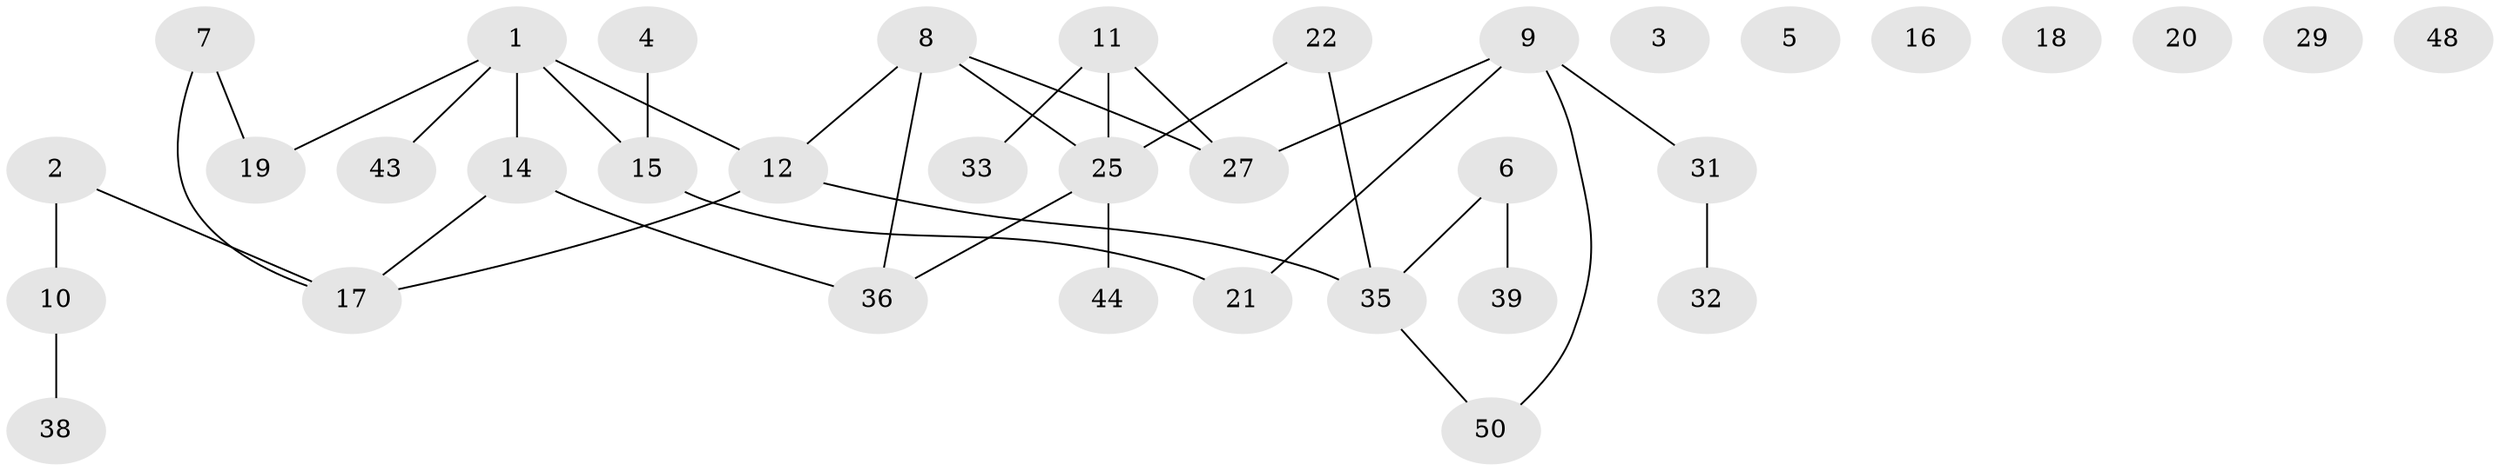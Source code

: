 // original degree distribution, {3: 0.18518518518518517, 2: 0.35185185185185186, 0: 0.09259259259259259, 1: 0.25925925925925924, 5: 0.037037037037037035, 4: 0.07407407407407407}
// Generated by graph-tools (version 1.1) at 2025/41/03/06/25 10:41:22]
// undirected, 35 vertices, 35 edges
graph export_dot {
graph [start="1"]
  node [color=gray90,style=filled];
  1 [super="+26"];
  2 [super="+42"];
  3;
  4;
  5 [super="+54"];
  6 [super="+40"];
  7 [super="+53"];
  8 [super="+46"];
  9 [super="+24"];
  10 [super="+13"];
  11 [super="+51"];
  12 [super="+34"];
  14 [super="+37"];
  15 [super="+23"];
  16;
  17 [super="+28"];
  18;
  19;
  20 [super="+41"];
  21;
  22 [super="+30"];
  25 [super="+49"];
  27;
  29;
  31;
  32 [super="+45"];
  33;
  35 [super="+47"];
  36 [super="+52"];
  38;
  39;
  43;
  44;
  48;
  50;
  1 -- 12;
  1 -- 14;
  1 -- 19;
  1 -- 43;
  1 -- 15;
  2 -- 17;
  2 -- 10;
  4 -- 15;
  6 -- 35;
  6 -- 39;
  7 -- 19;
  7 -- 17;
  8 -- 25;
  8 -- 27;
  8 -- 12;
  8 -- 36;
  9 -- 21;
  9 -- 27;
  9 -- 31;
  9 -- 50;
  10 -- 38;
  11 -- 25;
  11 -- 27;
  11 -- 33;
  12 -- 17;
  12 -- 35;
  14 -- 36;
  14 -- 17;
  15 -- 21;
  22 -- 35;
  22 -- 25;
  25 -- 44;
  25 -- 36;
  31 -- 32;
  35 -- 50;
}
